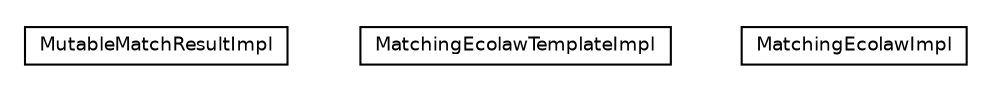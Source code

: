 #!/usr/local/bin/dot
#
# Class diagram 
# Generated by UmlGraph version 4.4 (http://www.spinellis.gr/sw/umlgraph)
#

digraph G {
	edge [fontname="Helvetica",fontsize=10,labelfontname="Helvetica",labelfontsize=10];
	node [fontname="Helvetica",fontsize=10,shape=plaintext];
	// it.apice.sapere.api.space.match.impl.MutableMatchResultImpl
	c7792 [label=<<table border="0" cellborder="1" cellspacing="0" cellpadding="2" port="p" href="./MutableMatchResultImpl.html">
		<tr><td><table border="0" cellspacing="0" cellpadding="1">
			<tr><td> MutableMatchResultImpl </td></tr>
		</table></td></tr>
		</table>>, fontname="Helvetica", fontcolor="black", fontsize=9.0];
	// it.apice.sapere.api.space.match.impl.MatchingEcolawTemplateImpl
	c7793 [label=<<table border="0" cellborder="1" cellspacing="0" cellpadding="2" port="p" href="./MatchingEcolawTemplateImpl.html">
		<tr><td><table border="0" cellspacing="0" cellpadding="1">
			<tr><td> MatchingEcolawTemplateImpl </td></tr>
		</table></td></tr>
		</table>>, fontname="Helvetica", fontcolor="black", fontsize=9.0];
	// it.apice.sapere.api.space.match.impl.MatchingEcolawImpl
	c7794 [label=<<table border="0" cellborder="1" cellspacing="0" cellpadding="2" port="p" href="./MatchingEcolawImpl.html">
		<tr><td><table border="0" cellspacing="0" cellpadding="1">
			<tr><td> MatchingEcolawImpl </td></tr>
		</table></td></tr>
		</table>>, fontname="Helvetica", fontcolor="black", fontsize=9.0];
}

